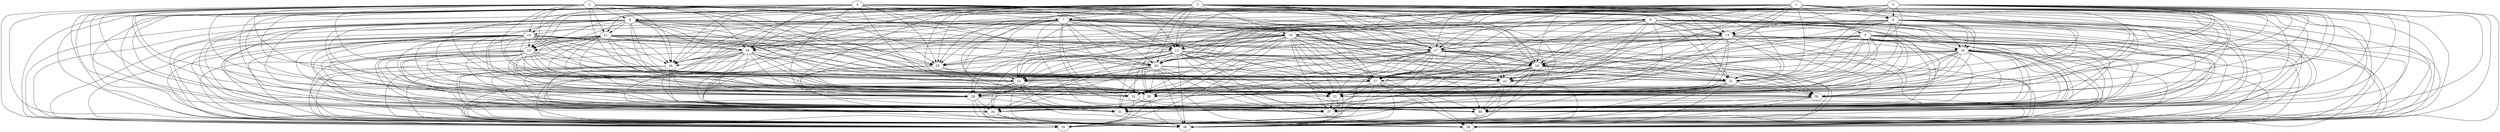 digraph {
    15 -> 21;
    7 -> 17;
    26 -> 30;
    15 -> 30;
    18 -> 26;
    7 -> 26;
    7 -> 35;
    18 -> 35;
    8 -> 18;
    21 -> 37;
    11 -> 23;
    0 -> 23;
    10 -> 27;
    10 -> 36;
    2 -> 32;
    3 -> 6;
    14 -> 15;
    3 -> 15;
    14 -> 24;
    3 -> 24;
    3 -> 33;
    14 -> 33;
    7 -> 12;
    18 -> 21;
    7 -> 21;
    7 -> 30;
    18 -> 30;
    29 -> 36;
    6 -> 34;
    10 -> 22;
    10 -> 31;
    2 -> 27;
    2 -> 36;
    3 -> 10;
    3 -> 19;
    14 -> 19;
    14 -> 28;
    3 -> 28;
    3 -> 37;
    14 -> 37;
    7 -> 16;
    29 -> 31;
    6 -> 29;
    6 -> 38;
    21 -> 36;
    10 -> 17;
    2 -> 13;
    10 -> 26;
    2 -> 22;
    10 -> 35;
    33 -> 37;
    2 -> 31;
    3 -> 14;
    3 -> 23;
    14 -> 23;
    14 -> 32;
    17 -> 34;
    9 -> 30;
    6 -> 15;
    6 -> 24;
    6 -> 33;
    29 -> 35;
    21 -> 31;
    10 -> 21;
    2 -> 17;
    10 -> 30;
    2 -> 26;
    2 -> 35;
    13 -> 32;
    3 -> 9;
    3 -> 18;
    16 -> 37;
    14 -> 18;
    17 -> 29;
    5 -> 27;
    9 -> 25;
    17 -> 38;
    5 -> 36;
    9 -> 34;
    6 -> 10;
    6 -> 19;
    6 -> 28;
    21 -> 26;
    6 -> 37;
    21 -> 35;
    2 -> 12;
    2 -> 21;
    2 -> 30;
    13 -> 27;
    1 -> 34;
    13 -> 36;
    24 -> 36;
    16 -> 32;
    5 -> 22;
    9 -> 20;
    5 -> 31;
    17 -> 33;
    9 -> 29;
    9 -> 38;
    6 -> 14;
    6 -> 23;
    6 -> 32;
    21 -> 30;
    20 -> 34;
    13 -> 22;
    32 -> 35;
    16 -> 18;
    13 -> 31;
    24 -> 31;
    1 -> 29;
    16 -> 27;
    1 -> 38;
    16 -> 36;
    5 -> 17;
    5 -> 26;
    17 -> 28;
    5 -> 35;
    17 -> 37;
    9 -> 33;
    6 -> 18;
    20 -> 29;
    12 -> 25;
    20 -> 38;
    12 -> 34;
    23 -> 34;
    2 -> 11;
    4 -> 30;
    13 -> 17;
    1 -> 15;
    1 -> 24;
    13 -> 26;
    16 -> 22;
    1 -> 33;
    13 -> 35;
    24 -> 35;
    16 -> 31;
    5 -> 21;
    17 -> 23;
    5 -> 30;
    9 -> 28;
    27 -> 36;
    19 -> 32;
    8 -> 32;
    0 -> 37;
    11 -> 37;
    12 -> 20;
    20 -> 33;
    23 -> 29;
    12 -> 29;
    4 -> 25;
    12 -> 38;
    23 -> 38;
    4 -> 34;
    1 -> 10;
    13 -> 21;
    1 -> 19;
    1 -> 28;
    13 -> 30;
    24 -> 30;
    16 -> 26;
    1 -> 37;
    16 -> 35;
    5 -> 16;
    8 -> 27;
    19 -> 27;
    8 -> 36;
    19 -> 36;
    0 -> 32;
    11 -> 32;
    20 -> 28;
    20 -> 37;
    4 -> 20;
    12 -> 33;
    4 -> 29;
    1 -> 5;
    4 -> 38;
    1 -> 23;
    16 -> 21;
    1 -> 32;
    16 -> 30;
    15 -> 34;
    26 -> 34;
    8 -> 13;
    19 -> 22;
    8 -> 22;
    27 -> 35;
    0 -> 18;
    11 -> 18;
    8 -> 31;
    19 -> 31;
    11 -> 27;
    0 -> 27;
    11 -> 36;
    0 -> 36;
    20 -> 23;
    4 -> 15;
    23 -> 28;
    12 -> 28;
    4 -> 24;
    12 -> 37;
    4 -> 33;
    1 -> 18;
    15 -> 29;
    7 -> 25;
    26 -> 38;
    15 -> 38;
    7 -> 34;
    18 -> 34;
    8 -> 17;
    27 -> 30;
    0 -> 13;
    8 -> 26;
    11 -> 22;
    0 -> 22;
    8 -> 35;
    19 -> 35;
    0 -> 31;
    11 -> 31;
    12 -> 23;
    4 -> 19;
    4 -> 28;
    22 -> 36;
    1 -> 13;
    3 -> 32;
    7 -> 20;
    15 -> 33;
    7 -> 29;
    18 -> 29;
    7 -> 38;
    18 -> 38;
    8 -> 12;
    0 -> 8;
    8 -> 21;
    0 -> 17;
    11 -> 17;
    8 -> 30;
    19 -> 30;
    11 -> 26;
    0 -> 26;
    0 -> 35;
    11 -> 35;
    25 -> 37;
    3 -> 27;
    14 -> 27;
    3 -> 36;
    14 -> 36;
    15 -> 28;
    7 -> 24;
    15 -> 37;
    7 -> 33;
    18 -> 33;
    0 -> 12;
    11 -> 21;
    0 -> 21;
    11 -> 30;
    33 -> 36;
    10 -> 34;
    25 -> 32;
    3 -> 13;
    3 -> 22;
    14 -> 22;
    22 -> 35;
    14 -> 31;
    3 -> 31;
    15 -> 23;
    7 -> 19;
    15 -> 32;
    18 -> 28;
    7 -> 28;
    7 -> 37;
    18 -> 37;
    29 -> 34;
    0 -> 7;
    0 -> 16;
    10 -> 29;
    2 -> 25;
    10 -> 38;
    25 -> 36;
    2 -> 34;
    3 -> 8;
    14 -> 17;
    3 -> 17;
    22 -> 30;
    14 -> 26;
    3 -> 26;
    3 -> 35;
    14 -> 35;
    7 -> 23;
    18 -> 23;
    6 -> 27;
    6 -> 36;
    29 -> 38;
    21 -> 34;
    10 -> 15;
    10 -> 24;
    2 -> 20;
    10 -> 33;
    2 -> 29;
    2 -> 38;
    3 -> 12;
    14 -> 21;
    3 -> 21;
    14 -> 30;
    3 -> 30;
    17 -> 32;
    9 -> 37;
    6 -> 22;
    6 -> 31;
    21 -> 38;
    2 -> 6;
    2 -> 15;
    10 -> 28;
    2 -> 24;
    10 -> 37;
    2 -> 33;
    25 -> 35;
    3 -> 7;
    3 -> 16;
    3 -> 25;
    14 -> 25;
    17 -> 18;
    17 -> 27;
    9 -> 23;
    5 -> 34;
    17 -> 36;
    28 -> 36;
    9 -> 32;
    6 -> 17;
    6 -> 26;
    6 -> 35;
    2 -> 10;
    10 -> 23;
    2 -> 19;
    10 -> 32;
    2 -> 28;
    2 -> 37;
    24 -> 34;
    13 -> 34;
    3 -> 11;
    5 -> 20;
    17 -> 22;
    9 -> 18;
    5 -> 29;
    28 -> 31;
    17 -> 31;
    9 -> 27;
    5 -> 38;
    9 -> 36;
    6 -> 12;
    6 -> 21;
    6 -> 30;
    21 -> 28;
    10 -> 18;
    2 -> 14;
    2 -> 23;
    13 -> 20;
    24 -> 29;
    13 -> 29;
    1 -> 27;
    1 -> 36;
    13 -> 38;
    24 -> 38;
    16 -> 34;
    9 -> 13;
    5 -> 24;
    17 -> 26;
    9 -> 22;
    17 -> 35;
    28 -> 35;
    5 -> 33;
    9 -> 31;
    6 -> 25;
    31 -> 36;
    20 -> 36;
    12 -> 32;
    2 -> 18;
    4 -> 37;
    1 -> 22;
    32 -> 37;
    1 -> 31;
    13 -> 33;
    16 -> 29;
    16 -> 38;
    5 -> 19;
    17 -> 21;
    9 -> 17;
    5 -> 28;
    17 -> 30;
    9 -> 26;
    5 -> 37;
    9 -> 35;
    6 -> 11;
    6 -> 20;
    20 -> 22;
    12 -> 18;
    20 -> 31;
    12 -> 27;
    4 -> 23;
    12 -> 36;
    23 -> 36;
    4 -> 32;
    1 -> 8;
    1 -> 17;
    13 -> 28;
    1 -> 26;
    13 -> 37;
    1 -> 35;
    16 -> 33;
    9 -> 12;
    5 -> 23;
    9 -> 21;
    5 -> 32;
    8 -> 25;
    27 -> 38;
    8 -> 34;
    19 -> 34;
    0 -> 30;
    12 -> 22;
    20 -> 35;
    4 -> 18;
    12 -> 31;
    23 -> 31;
    4 -> 27;
    4 -> 36;
    1 -> 12;
    13 -> 23;
    1 -> 21;
    1 -> 30;
    16 -> 28;
    5 -> 18;
    8 -> 20;
    27 -> 33;
    19 -> 29;
    8 -> 29;
    0 -> 25;
    11 -> 25;
    19 -> 38;
    30 -> 38;
    8 -> 38;
    0 -> 34;
    11 -> 34;
    20 -> 30;
    4 -> 13;
    12 -> 26;
    4 -> 22;
    12 -> 35;
    23 -> 35;
    4 -> 31;
    13 -> 18;
    1 -> 16;
    1 -> 25;
    16 -> 23;
    15 -> 27;
    15 -> 36;
    26 -> 36;
    7 -> 32;
    18 -> 32;
    19 -> 24;
    27 -> 37;
    0 -> 20;
    8 -> 33;
    19 -> 33;
    11 -> 29;
    0 -> 29;
    0 -> 38;
    11 -> 38;
    12 -> 21;
    4 -> 17;
    12 -> 30;
    4 -> 26;
    4 -> 35;
    34 -> 36;
    1 -> 20;
    7 -> 18;
    15 -> 31;
    18 -> 27;
    7 -> 27;
    7 -> 36;
    18 -> 36;
    27 -> 32;
    11 -> 15;
    0 -> 15;
    8 -> 28;
    19 -> 28;
    0 -> 24;
    11 -> 24;
    8 -> 37;
    19 -> 37;
    0 -> 33;
    11 -> 33;
    4 -> 12;
    4 -> 21;
    22 -> 38;
    3 -> 34;
    14 -> 34;
    7 -> 13;
    15 -> 26;
    18 -> 22;
    7 -> 22;
    26 -> 35;
    15 -> 35;
    7 -> 31;
    18 -> 31;
    0 -> 10;
    19 -> 23;
    8 -> 23;
    11 -> 19;
    0 -> 19;
    11 -> 28;
    0 -> 28;
    4 -> 7;
    4 -> 16;
    3 -> 20;
    14 -> 20;
    34 -> 35;
    3 -> 29;
    14 -> 29;
    3 -> 38;
    14 -> 38;
}